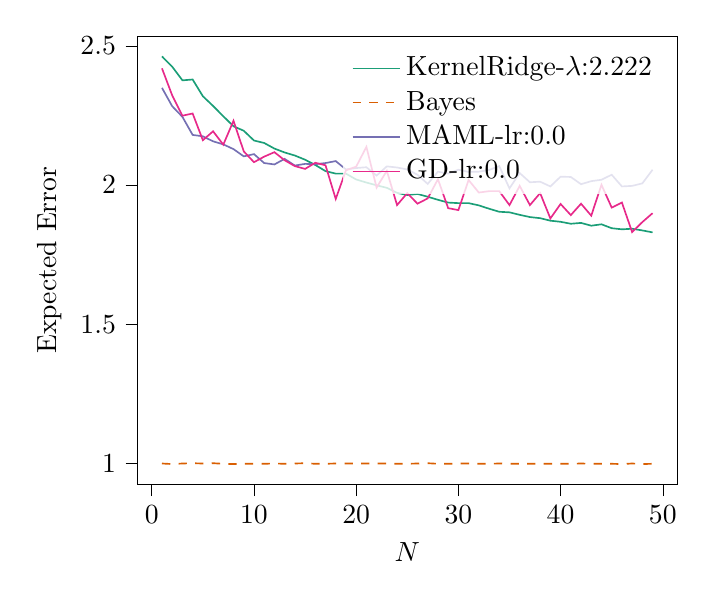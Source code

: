 % This file was created with tikzplotlib v0.10.1.
\begin{tikzpicture}

\definecolor{chocolate217952}{RGB}{217,95,2}
\definecolor{darkcyan27158119}{RGB}{27,158,119}
\definecolor{darkgray176}{RGB}{176,176,176}
\definecolor{deeppink23141138}{RGB}{231,41,138}
\definecolor{lightslategray117112179}{RGB}{117,112,179}

\begin{axis}[
legend cell align={left},
legend style={fill opacity=0.8, draw opacity=1, text opacity=1, draw=none},
tick align=outside,
tick pos=left,
x grid style={darkgray176},
xlabel={\(\displaystyle N\)},
xmin=-1.4, xmax=51.4,
xtick style={color=black},
y grid style={darkgray176},
ylabel={Expected Error},
ymin=0.925, ymax=2.535,
ytick style={color=black}
]
\addplot [semithick, darkcyan27158119]
table {%
1 2.462
2 2.425
3 2.376
4 2.379
5 2.319
6 2.284
7 2.247
8 2.211
9 2.195
10 2.16
11 2.151
12 2.131
13 2.117
14 2.106
15 2.091
16 2.072
17 2.05
18 2.041
19 2.041
20 2.02
21 2.009
22 1.999
23 1.99
24 1.972
25 1.964
26 1.968
27 1.958
28 1.947
29 1.937
30 1.935
31 1.935
32 1.927
33 1.915
34 1.904
35 1.902
36 1.893
37 1.885
38 1.881
39 1.872
40 1.868
41 1.861
42 1.864
43 1.854
44 1.859
45 1.845
46 1.841
47 1.843
48 1.837
49 1.83
};
\addlegendentry{KernelRidge-$\lambda$:2.222}
\addplot [semithick, chocolate217952, dashed]
table {%
1 1.0
2 0.998
3 1.0
4 1.001
5 1.0
6 1.001
7 0.999
8 0.998
9 0.999
10 0.999
11 0.999
12 1.0
13 0.999
14 1.0
15 1.001
16 0.999
17 0.999
18 1.0
19 1.0
20 1.0
21 1.0
22 1.0
23 1.0
24 0.999
25 0.999
26 1.0
27 1.001
28 0.999
29 0.999
30 1.0
31 1.0
32 0.999
33 0.999
34 1.0
35 0.999
36 0.999
37 0.999
38 0.999
39 0.999
40 0.999
41 0.999
42 1.0
43 0.999
44 0.999
45 0.999
46 0.998
47 1.0
48 0.998
49 0.999
};
\addlegendentry{Bayes}
\addplot [semithick, lightslategray117112179]
table {%
1 2.349
2 2.283
3 2.245
4 2.18
5 2.175
6 2.157
7 2.146
8 2.129
9 2.103
10 2.111
11 2.079
12 2.074
13 2.094
14 2.07
15 2.076
16 2.075
17 2.079
18 2.086
19 2.056
20 2.061
21 2.064
22 2.034
23 2.067
24 2.063
25 2.056
26 2.037
27 2.004
28 2.048
29 2.041
30 2.055
31 2.047
32 2.048
33 2.054
34 2.068
35 1.988
36 2.043
37 2.01
38 2.012
39 1.995
40 2.03
41 2.029
42 2.003
43 2.014
44 2.019
45 2.037
46 1.995
47 1.997
48 2.006
49 2.055
};
\addlegendentry{MAML-lr:0.0}
\addplot [semithick, deeppink23141138]
table {%
1 2.419
2 2.322
3 2.249
4 2.257
5 2.161
6 2.193
7 2.145
8 2.231
9 2.121
10 2.082
11 2.102
12 2.118
13 2.089
14 2.068
15 2.058
16 2.08
17 2.071
18 1.95
19 2.053
20 2.066
21 2.137
22 1.991
23 2.051
24 1.928
25 1.971
26 1.933
27 1.952
28 2.021
29 1.917
30 1.91
31 2.018
32 1.973
33 1.978
34 1.978
35 1.928
36 1.997
37 1.928
38 1.971
39 1.88
40 1.932
41 1.892
42 1.933
43 1.89
44 2.001
45 1.919
46 1.937
47 1.831
48 1.867
49 1.899
};
\addlegendentry{GD-lr:0.0}
\end{axis}

\end{tikzpicture}
